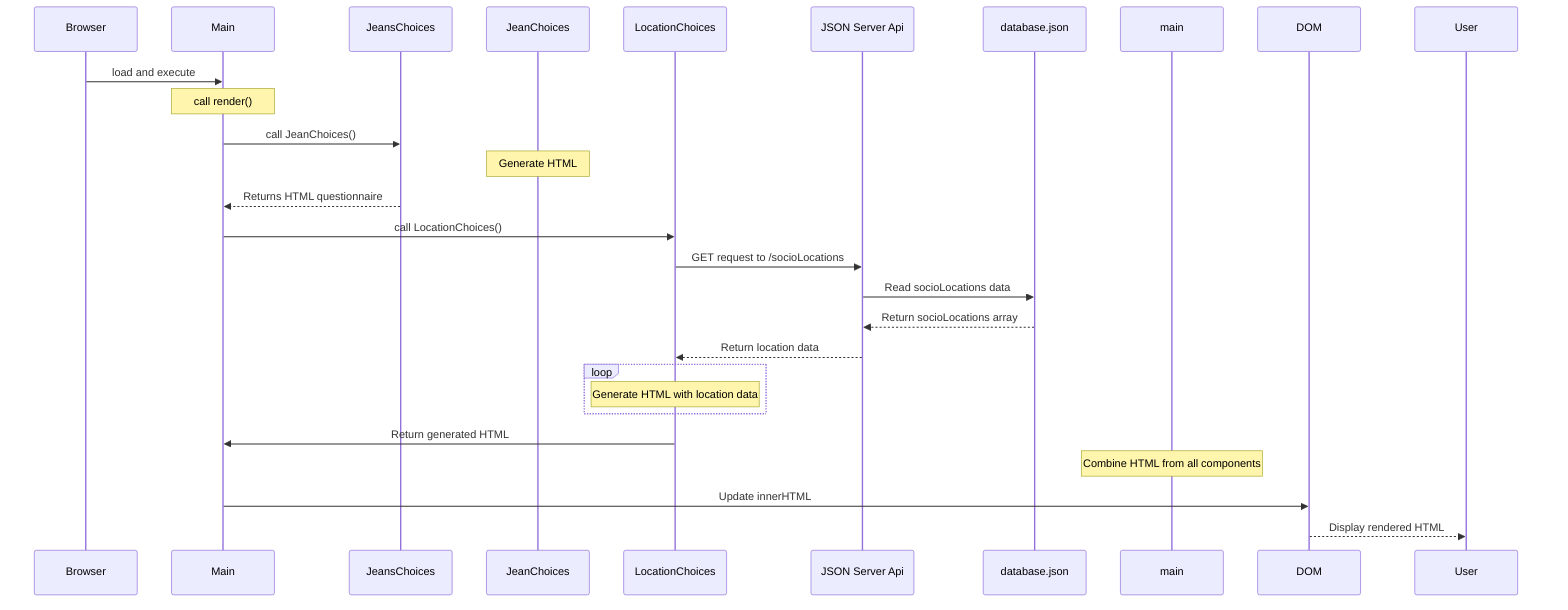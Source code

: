 sequenceDiagram
Browser ->> Main: load and execute

Note over Main: call render()

Main ->> JeansChoices: call JeanChoices()

Note over JeanChoices: Generate HTML

JeansChoices -->> Main: Returns HTML questionnaire

Main ->> LocationChoices: call LocationChoices()

LocationChoices ->> JSON Server Api: GET request to /socioLocations

JSON Server Api ->> database.json: Read socioLocations data

database.json -->> JSON Server Api: Return socioLocations array

JSON Server Api -->> LocationChoices: Return location data

loop
    Note over LocationChoices: Generate HTML with location data
end

LocationChoices ->> Main: Return generated HTML

Note over main: Combine HTML from all components

Main ->> DOM: Update innerHTML

DOM -->> User: Display rendered HTML